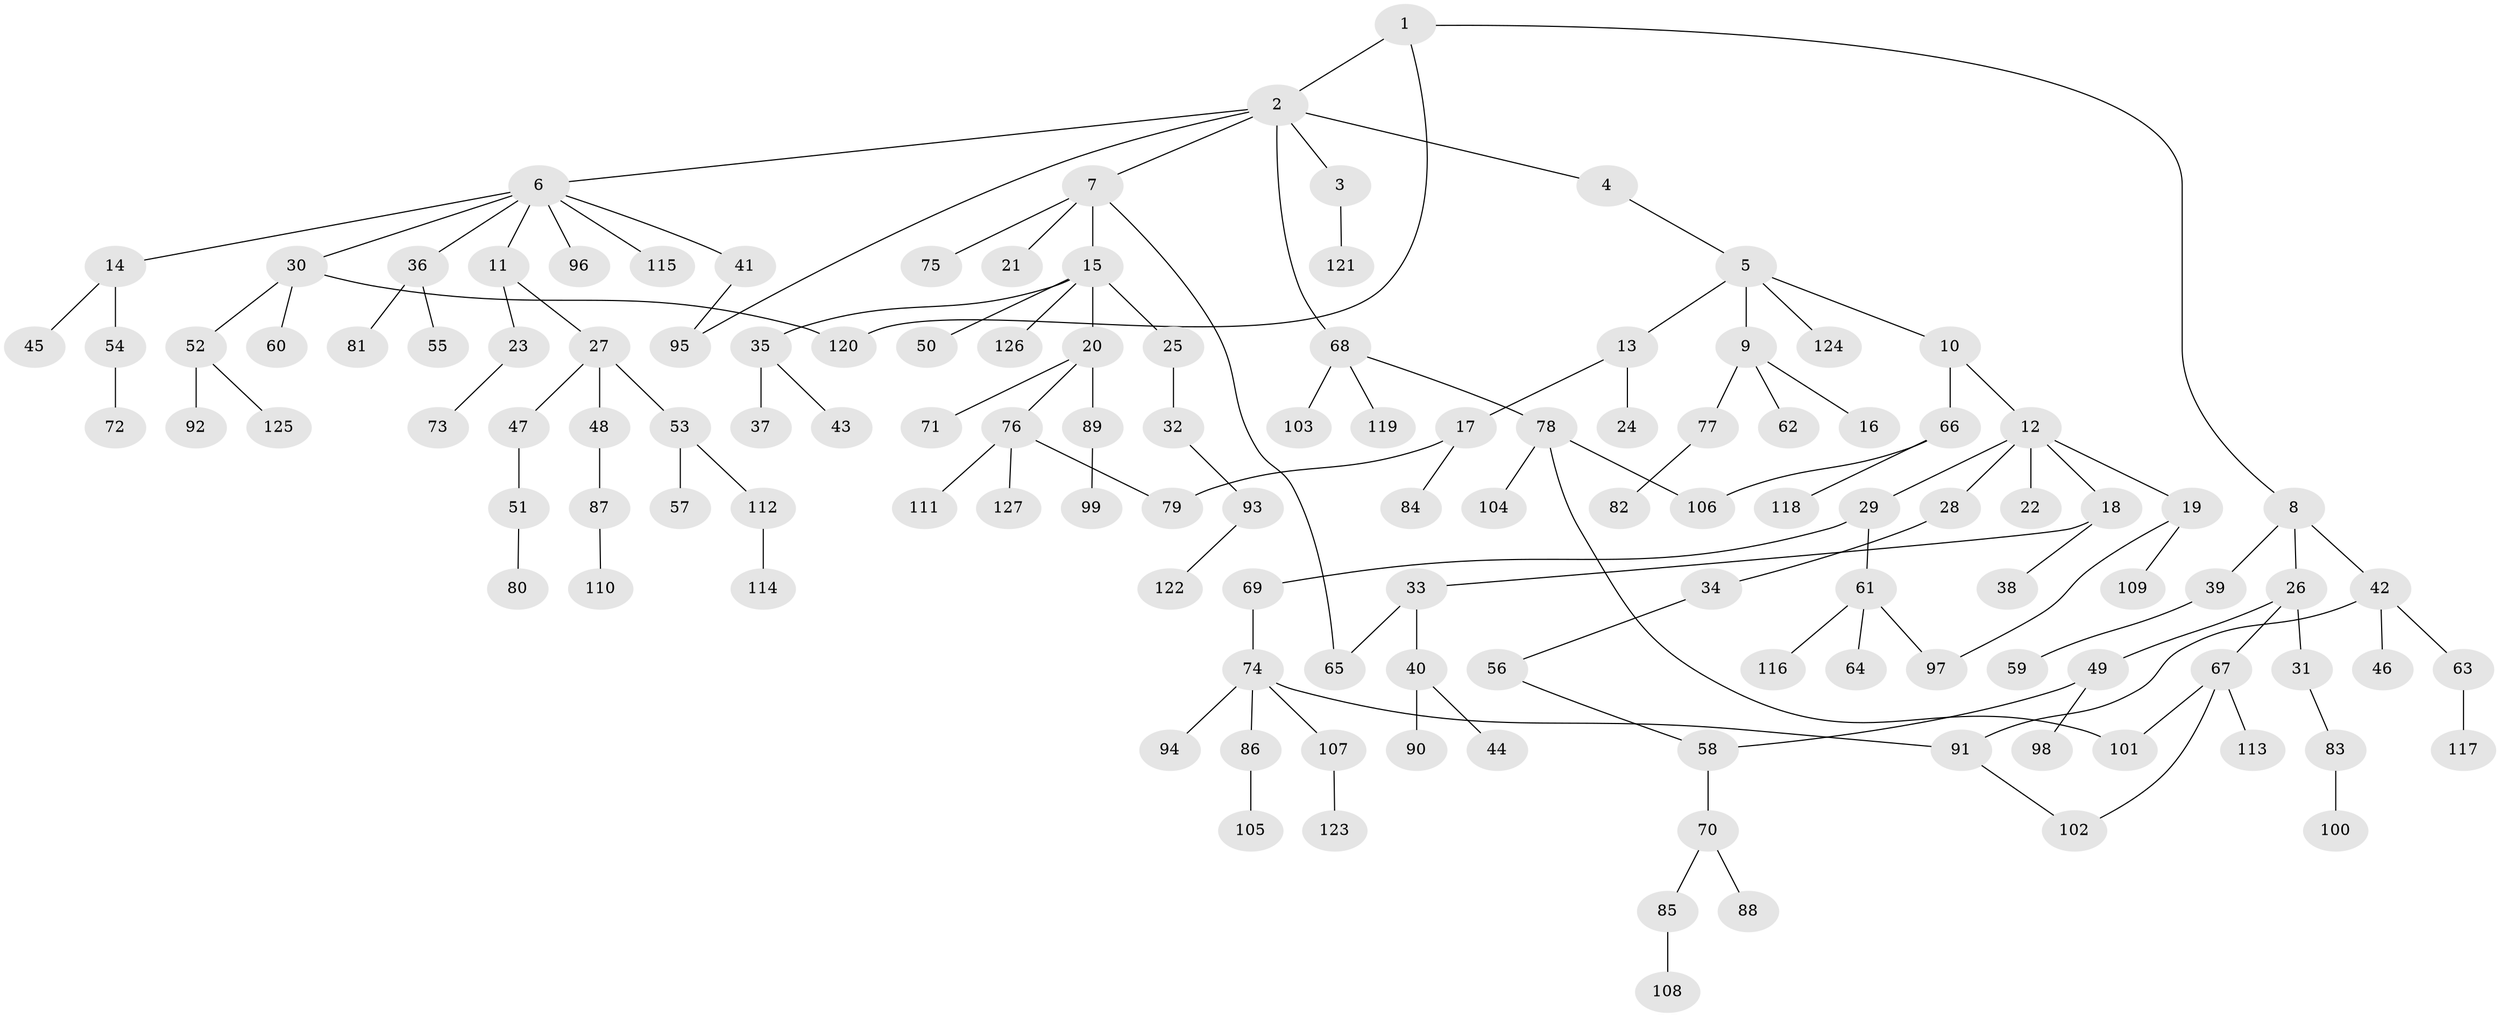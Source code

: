 // coarse degree distribution, {3: 0.11627906976744186, 7: 0.03488372093023256, 2: 0.2441860465116279, 8: 0.011627906976744186, 4: 0.05813953488372093, 6: 0.03488372093023256, 5: 0.023255813953488372, 1: 0.47674418604651164}
// Generated by graph-tools (version 1.1) at 2025/51/02/27/25 19:51:38]
// undirected, 127 vertices, 136 edges
graph export_dot {
graph [start="1"]
  node [color=gray90,style=filled];
  1;
  2;
  3;
  4;
  5;
  6;
  7;
  8;
  9;
  10;
  11;
  12;
  13;
  14;
  15;
  16;
  17;
  18;
  19;
  20;
  21;
  22;
  23;
  24;
  25;
  26;
  27;
  28;
  29;
  30;
  31;
  32;
  33;
  34;
  35;
  36;
  37;
  38;
  39;
  40;
  41;
  42;
  43;
  44;
  45;
  46;
  47;
  48;
  49;
  50;
  51;
  52;
  53;
  54;
  55;
  56;
  57;
  58;
  59;
  60;
  61;
  62;
  63;
  64;
  65;
  66;
  67;
  68;
  69;
  70;
  71;
  72;
  73;
  74;
  75;
  76;
  77;
  78;
  79;
  80;
  81;
  82;
  83;
  84;
  85;
  86;
  87;
  88;
  89;
  90;
  91;
  92;
  93;
  94;
  95;
  96;
  97;
  98;
  99;
  100;
  101;
  102;
  103;
  104;
  105;
  106;
  107;
  108;
  109;
  110;
  111;
  112;
  113;
  114;
  115;
  116;
  117;
  118;
  119;
  120;
  121;
  122;
  123;
  124;
  125;
  126;
  127;
  1 -- 2;
  1 -- 8;
  1 -- 120;
  2 -- 3;
  2 -- 4;
  2 -- 6;
  2 -- 7;
  2 -- 68;
  2 -- 95;
  3 -- 121;
  4 -- 5;
  5 -- 9;
  5 -- 10;
  5 -- 13;
  5 -- 124;
  6 -- 11;
  6 -- 14;
  6 -- 30;
  6 -- 36;
  6 -- 41;
  6 -- 96;
  6 -- 115;
  7 -- 15;
  7 -- 21;
  7 -- 75;
  7 -- 65;
  8 -- 26;
  8 -- 39;
  8 -- 42;
  9 -- 16;
  9 -- 62;
  9 -- 77;
  10 -- 12;
  10 -- 66;
  11 -- 23;
  11 -- 27;
  12 -- 18;
  12 -- 19;
  12 -- 22;
  12 -- 28;
  12 -- 29;
  13 -- 17;
  13 -- 24;
  14 -- 45;
  14 -- 54;
  15 -- 20;
  15 -- 25;
  15 -- 35;
  15 -- 50;
  15 -- 126;
  17 -- 79;
  17 -- 84;
  18 -- 33;
  18 -- 38;
  19 -- 97;
  19 -- 109;
  20 -- 71;
  20 -- 76;
  20 -- 89;
  23 -- 73;
  25 -- 32;
  26 -- 31;
  26 -- 49;
  26 -- 67;
  27 -- 47;
  27 -- 48;
  27 -- 53;
  28 -- 34;
  29 -- 61;
  29 -- 69;
  30 -- 52;
  30 -- 60;
  30 -- 120;
  31 -- 83;
  32 -- 93;
  33 -- 40;
  33 -- 65;
  34 -- 56;
  35 -- 37;
  35 -- 43;
  36 -- 55;
  36 -- 81;
  39 -- 59;
  40 -- 44;
  40 -- 90;
  41 -- 95;
  42 -- 46;
  42 -- 63;
  42 -- 91;
  47 -- 51;
  48 -- 87;
  49 -- 98;
  49 -- 58;
  51 -- 80;
  52 -- 92;
  52 -- 125;
  53 -- 57;
  53 -- 112;
  54 -- 72;
  56 -- 58;
  58 -- 70;
  61 -- 64;
  61 -- 116;
  61 -- 97;
  63 -- 117;
  66 -- 106;
  66 -- 118;
  67 -- 102;
  67 -- 113;
  67 -- 101;
  68 -- 78;
  68 -- 103;
  68 -- 119;
  69 -- 74;
  70 -- 85;
  70 -- 88;
  74 -- 86;
  74 -- 94;
  74 -- 107;
  74 -- 91;
  76 -- 111;
  76 -- 127;
  76 -- 79;
  77 -- 82;
  78 -- 101;
  78 -- 104;
  78 -- 106;
  83 -- 100;
  85 -- 108;
  86 -- 105;
  87 -- 110;
  89 -- 99;
  91 -- 102;
  93 -- 122;
  107 -- 123;
  112 -- 114;
}
